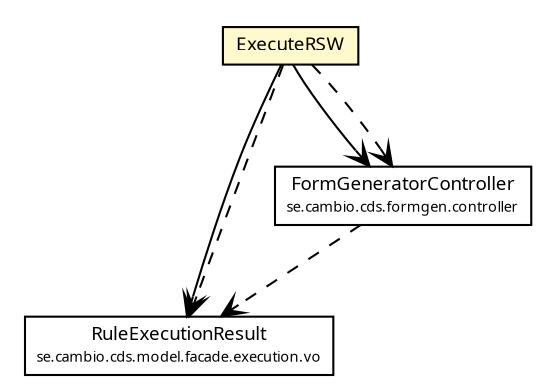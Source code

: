 #!/usr/local/bin/dot
#
# Class diagram 
# Generated by UMLGraph version R5_6 (http://www.umlgraph.org/)
#

digraph G {
	edge [fontname="Trebuchet MS",fontsize=10,labelfontname="Trebuchet MS",labelfontsize=10];
	node [fontname="Trebuchet MS",fontsize=10,shape=plaintext];
	nodesep=0.25;
	ranksep=0.5;
	// se.cambio.cds.model.facade.execution.vo.RuleExecutionResult
	c179032 [label=<<table title="se.cambio.cds.model.facade.execution.vo.RuleExecutionResult" border="0" cellborder="1" cellspacing="0" cellpadding="2" port="p" href="../../../model/facade/execution/vo/RuleExecutionResult.html">
		<tr><td><table border="0" cellspacing="0" cellpadding="1">
<tr><td align="center" balign="center"><font face="Trebuchet MS"> RuleExecutionResult </font></td></tr>
<tr><td align="center" balign="center"><font face="Trebuchet MS" point-size="7.0"> se.cambio.cds.model.facade.execution.vo </font></td></tr>
		</table></td></tr>
		</table>>, URL="../../../model/facade/execution/vo/RuleExecutionResult.html", fontname="Trebuchet MS", fontcolor="black", fontsize=9.0];
	// se.cambio.cds.formgen.controller.FormGeneratorController
	c179195 [label=<<table title="se.cambio.cds.formgen.controller.FormGeneratorController" border="0" cellborder="1" cellspacing="0" cellpadding="2" port="p" href="../FormGeneratorController.html">
		<tr><td><table border="0" cellspacing="0" cellpadding="1">
<tr><td align="center" balign="center"><font face="Trebuchet MS"> FormGeneratorController </font></td></tr>
<tr><td align="center" balign="center"><font face="Trebuchet MS" point-size="7.0"> se.cambio.cds.formgen.controller </font></td></tr>
		</table></td></tr>
		</table>>, URL="../FormGeneratorController.html", fontname="Trebuchet MS", fontcolor="black", fontsize=9.0];
	// se.cambio.cds.formgen.controller.sw.ExecuteRSW
	c179196 [label=<<table title="se.cambio.cds.formgen.controller.sw.ExecuteRSW" border="0" cellborder="1" cellspacing="0" cellpadding="2" port="p" bgcolor="lemonChiffon" href="./ExecuteRSW.html">
		<tr><td><table border="0" cellspacing="0" cellpadding="1">
<tr><td align="center" balign="center"><font face="Trebuchet MS"> ExecuteRSW </font></td></tr>
		</table></td></tr>
		</table>>, URL="./ExecuteRSW.html", fontname="Trebuchet MS", fontcolor="black", fontsize=9.0];
	// se.cambio.cds.formgen.controller.sw.ExecuteRSW NAVASSOC se.cambio.cds.model.facade.execution.vo.RuleExecutionResult
	c179196:p -> c179032:p [taillabel="", label="", headlabel="", fontname="Trebuchet MS", fontcolor="black", fontsize=10.0, color="black", arrowhead=open];
	// se.cambio.cds.formgen.controller.sw.ExecuteRSW NAVASSOC se.cambio.cds.formgen.controller.FormGeneratorController
	c179196:p -> c179195:p [taillabel="", label="", headlabel="", fontname="Trebuchet MS", fontcolor="black", fontsize=10.0, color="black", arrowhead=open];
	// se.cambio.cds.formgen.controller.FormGeneratorController DEPEND se.cambio.cds.model.facade.execution.vo.RuleExecutionResult
	c179195:p -> c179032:p [taillabel="", label="", headlabel="", fontname="Trebuchet MS", fontcolor="black", fontsize=10.0, color="black", arrowhead=open, style=dashed];
	// se.cambio.cds.formgen.controller.sw.ExecuteRSW DEPEND se.cambio.cds.formgen.controller.FormGeneratorController
	c179196:p -> c179195:p [taillabel="", label="", headlabel="", fontname="Trebuchet MS", fontcolor="black", fontsize=10.0, color="black", arrowhead=open, style=dashed];
	// se.cambio.cds.formgen.controller.sw.ExecuteRSW DEPEND se.cambio.cds.model.facade.execution.vo.RuleExecutionResult
	c179196:p -> c179032:p [taillabel="", label="", headlabel="", fontname="Trebuchet MS", fontcolor="black", fontsize=10.0, color="black", arrowhead=open, style=dashed];
}

